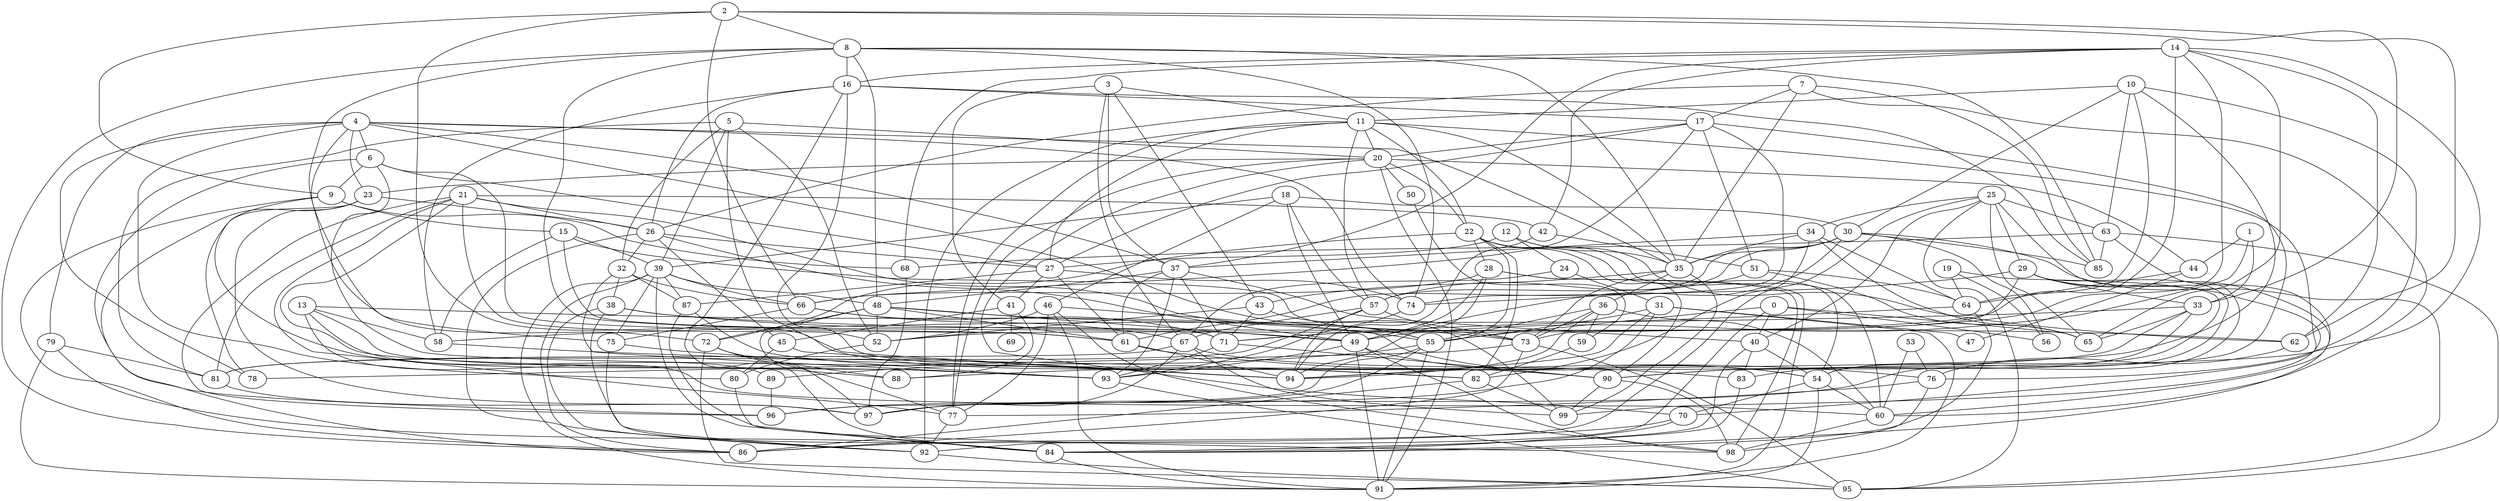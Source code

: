 strict graph "gnp_random_graph(100,0.06)" {
0;
1;
2;
3;
4;
5;
6;
7;
8;
9;
10;
11;
12;
13;
14;
15;
16;
17;
18;
19;
20;
21;
22;
23;
24;
25;
26;
27;
28;
29;
30;
31;
32;
33;
34;
35;
36;
37;
38;
39;
40;
41;
42;
43;
44;
45;
46;
47;
48;
49;
50;
51;
52;
53;
54;
55;
56;
57;
58;
59;
60;
61;
62;
63;
64;
65;
66;
67;
68;
69;
70;
71;
72;
73;
74;
75;
76;
77;
78;
79;
80;
81;
82;
83;
84;
85;
86;
87;
88;
89;
90;
91;
92;
93;
94;
95;
96;
97;
98;
99;
0 -- 40  [is_available=True, prob="0.429935082375"];
0 -- 56  [is_available=True, prob="0.587078692936"];
0 -- 92  [is_available=True, prob="0.217238373339"];
0 -- 65  [is_available=True, prob="0.226736654324"];
0 -- 55  [is_available=True, prob="0.809061926301"];
1 -- 33  [is_available=True, prob="1.0"];
1 -- 44  [is_available=True, prob="1.0"];
1 -- 49  [is_available=True, prob="1.0"];
2 -- 33  [is_available=True, prob="0.963805998604"];
2 -- 66  [is_available=True, prob="0.281554070892"];
2 -- 8  [is_available=True, prob="0.0160039891518"];
2 -- 9  [is_available=True, prob="0.281876834594"];
2 -- 82  [is_available=True, prob="0.226553409453"];
2 -- 62  [is_available=True, prob="0.400593683249"];
3 -- 41  [is_available=True, prob="0.975367178837"];
3 -- 67  [is_available=True, prob="0.367295637343"];
3 -- 11  [is_available=True, prob="0.362843433518"];
3 -- 37  [is_available=True, prob="0.286758970697"];
3 -- 43  [is_available=True, prob="0.505504398803"];
4 -- 35  [is_available=True, prob="1.0"];
4 -- 37  [is_available=True, prob="0.342399057009"];
4 -- 6  [is_available=True, prob="0.832125056174"];
4 -- 74  [is_available=True, prob="0.440651742172"];
4 -- 23  [is_available=True, prob="0.435752664771"];
4 -- 78  [is_available=True, prob="0.781789960264"];
4 -- 79  [is_available=True, prob="0.933888342652"];
4 -- 80  [is_available=True, prob="0.389476228886"];
4 -- 75  [is_available=True, prob="1.0"];
4 -- 55  [is_available=True, prob="0.351570982532"];
5 -- 32  [is_available=True, prob="0.27502518185"];
5 -- 39  [is_available=True, prob="0.477863401861"];
5 -- 81  [is_available=True, prob="0.0194680438346"];
5 -- 52  [is_available=True, prob="0.405610047341"];
5 -- 20  [is_available=True, prob="0.376771704114"];
5 -- 94  [is_available=True, prob="0.133025268655"];
6 -- 96  [is_available=True, prob="1.0"];
6 -- 9  [is_available=True, prob="0.661246836486"];
6 -- 90  [is_available=True, prob="0.10607827339"];
6 -- 27  [is_available=True, prob="0.892453763894"];
6 -- 61  [is_available=True, prob="0.153806394694"];
7 -- 17  [is_available=True, prob="0.47108683853"];
7 -- 26  [is_available=True, prob="0.201225602778"];
7 -- 35  [is_available=True, prob="0.651340823109"];
7 -- 60  [is_available=True, prob="0.216196732977"];
7 -- 85  [is_available=True, prob="0.914878718391"];
8 -- 48  [is_available=True, prob="0.46110177297"];
8 -- 35  [is_available=True, prob="0.998473720521"];
8 -- 72  [is_available=True, prob="1.0"];
8 -- 74  [is_available=True, prob="0.580347407893"];
8 -- 16  [is_available=True, prob="0.121232729926"];
8 -- 85  [is_available=True, prob="0.428375179626"];
8 -- 86  [is_available=True, prob="0.267829212335"];
8 -- 61  [is_available=True, prob="0.567269111055"];
9 -- 68  [is_available=True, prob="1.0"];
9 -- 15  [is_available=True, prob="1.0"];
9 -- 86  [is_available=True, prob="0.810149442987"];
9 -- 88  [is_available=True, prob="0.389306360251"];
10 -- 64  [is_available=True, prob="0.00606354123088"];
10 -- 11  [is_available=True, prob="0.0525496329003"];
10 -- 76  [is_available=True, prob="0.696871964442"];
10 -- 30  [is_available=True, prob="0.693917730889"];
10 -- 94  [is_available=True, prob="1.0"];
10 -- 63  [is_available=True, prob="0.429546424982"];
11 -- 35  [is_available=True, prob="0.905799983783"];
11 -- 77  [is_available=True, prob="1.0"];
11 -- 99  [is_available=True, prob="0.296615414563"];
11 -- 20  [is_available=True, prob="0.604606462982"];
11 -- 22  [is_available=True, prob="0.0743481850967"];
11 -- 57  [is_available=True, prob="0.182837537132"];
11 -- 27  [is_available=True, prob="0.0249481298398"];
11 -- 92  [is_available=True, prob="0.815284279025"];
12 -- 24  [is_available=True, prob="1.0"];
12 -- 35  [is_available=True, prob="1.0"];
12 -- 27  [is_available=True, prob="1.0"];
12 -- 62  [is_available=True, prob="0.3432025967"];
13 -- 73  [is_available=True, prob="0.522494900554"];
13 -- 58  [is_available=True, prob="1.0"];
13 -- 60  [is_available=True, prob="0.545173050247"];
13 -- 93  [is_available=True, prob="1.0"];
13 -- 89  [is_available=True, prob="1.0"];
14 -- 65  [is_available=True, prob="0.932963414647"];
14 -- 68  [is_available=True, prob="0.857462620694"];
14 -- 37  [is_available=True, prob="0.670590143451"];
14 -- 71  [is_available=True, prob="1.0"];
14 -- 42  [is_available=True, prob="0.557978353192"];
14 -- 16  [is_available=True, prob="0.33302144935"];
14 -- 52  [is_available=True, prob="0.834288211052"];
14 -- 90  [is_available=True, prob="0.296706476762"];
14 -- 62  [is_available=True, prob="0.860358270877"];
15 -- 58  [is_available=True, prob="0.90827416458"];
15 -- 71  [is_available=True, prob="0.983329996772"];
15 -- 73  [is_available=True, prob="0.331883773352"];
15 -- 39  [is_available=True, prob="0.198034567947"];
16 -- 90  [is_available=True, prob="0.00248988972826"];
16 -- 17  [is_available=True, prob="0.387434128101"];
16 -- 84  [is_available=True, prob="0.839648090481"];
16 -- 85  [is_available=True, prob="1.0"];
16 -- 26  [is_available=True, prob="0.685024964208"];
16 -- 58  [is_available=True, prob="1.0"];
17 -- 66  [is_available=True, prob="0.895554408693"];
17 -- 74  [is_available=True, prob="0.46638475631"];
17 -- 51  [is_available=True, prob="1.0"];
17 -- 20  [is_available=True, prob="0.00738735362278"];
17 -- 90  [is_available=True, prob="0.386839303706"];
17 -- 27  [is_available=True, prob="0.594815076996"];
18 -- 49  [is_available=True, prob="0.963568132375"];
18 -- 57  [is_available=True, prob="0.289144045631"];
18 -- 46  [is_available=True, prob="0.828920806144"];
18 -- 30  [is_available=True, prob="0.870641477728"];
18 -- 39  [is_available=True, prob="0.643664246289"];
19 -- 56  [is_available=True, prob="0.982583264209"];
19 -- 64  [is_available=True, prob="1.0"];
19 -- 54  [is_available=True, prob="0.668040617574"];
20 -- 70  [is_available=True, prob="0.394281280447"];
20 -- 44  [is_available=True, prob="1.0"];
20 -- 77  [is_available=True, prob="0.962951689378"];
20 -- 50  [is_available=True, prob="0.994067419305"];
20 -- 22  [is_available=True, prob="0.114336830291"];
20 -- 23  [is_available=True, prob="0.0678808421076"];
20 -- 91  [is_available=True, prob="0.552083158933"];
21 -- 96  [is_available=True, prob="0.594113064293"];
21 -- 42  [is_available=True, prob="1.0"];
21 -- 77  [is_available=True, prob="0.749490020728"];
21 -- 81  [is_available=True, prob="1.0"];
21 -- 52  [is_available=True, prob="1.0"];
21 -- 55  [is_available=True, prob="0.977211400378"];
21 -- 26  [is_available=True, prob="0.769574122104"];
21 -- 93  [is_available=True, prob="0.948824647893"];
22 -- 72  [is_available=True, prob="0.36544988797"];
22 -- 60  [is_available=True, prob="0.641695470982"];
22 -- 82  [is_available=True, prob="0.365112369724"];
22 -- 54  [is_available=True, prob="0.803689258044"];
22 -- 55  [is_available=True, prob="0.66461203112"];
22 -- 90  [is_available=True, prob="0.0667855192692"];
22 -- 28  [is_available=True, prob="1.0"];
23 -- 97  [is_available=True, prob="1.0"];
23 -- 78  [is_available=True, prob="0.470754933509"];
23 -- 86  [is_available=True, prob="1.0"];
23 -- 26  [is_available=True, prob="0.74841151957"];
24 -- 67  [is_available=True, prob="0.134495515215"];
24 -- 31  [is_available=True, prob="1.0"];
25 -- 65  [is_available=True, prob="0.897684500774"];
25 -- 34  [is_available=True, prob="0.3497190696"];
25 -- 40  [is_available=True, prob="0.30135586694"];
25 -- 86  [is_available=True, prob="1.0"];
25 -- 95  [is_available=True, prob="0.474019896451"];
25 -- 60  [is_available=True, prob="0.801424574931"];
25 -- 29  [is_available=True, prob="0.635537021579"];
25 -- 63  [is_available=True, prob="0.433130327644"];
26 -- 32  [is_available=True, prob="0.757158893419"];
26 -- 45  [is_available=True, prob="0.90412977182"];
26 -- 49  [is_available=True, prob="0.173496603272"];
26 -- 27  [is_available=True, prob="0.065724958645"];
26 -- 92  [is_available=True, prob="1.0"];
27 -- 41  [is_available=True, prob="0.51917864041"];
27 -- 74  [is_available=True, prob="0.683447111247"];
27 -- 87  [is_available=True, prob="0.121783249965"];
27 -- 61  [is_available=True, prob="0.734555455419"];
28 -- 98  [is_available=True, prob="0.553017430073"];
28 -- 66  [is_available=True, prob="0.622336769469"];
28 -- 49  [is_available=True, prob="1.0"];
28 -- 91  [is_available=True, prob="0.26210635431"];
28 -- 94  [is_available=True, prob="0.839312366908"];
29 -- 33  [is_available=True, prob="1.0"];
29 -- 70  [is_available=True, prob="0.737705321082"];
29 -- 73  [is_available=True, prob="0.763562219407"];
29 -- 74  [is_available=True, prob="0.358100171846"];
29 -- 84  [is_available=True, prob="0.40847943345"];
29 -- 54  [is_available=True, prob="1.0"];
30 -- 35  [is_available=True, prob="0.249888035325"];
30 -- 49  [is_available=True, prob="0.292524085862"];
30 -- 85  [is_available=True, prob="0.729695452381"];
30 -- 56  [is_available=True, prob="0.963546729039"];
30 -- 57  [is_available=True, prob="0.200954063355"];
30 -- 61  [is_available=True, prob="1.0"];
30 -- 95  [is_available=True, prob="0.504095118329"];
31 -- 96  [is_available=True, prob="1.0"];
31 -- 47  [is_available=True, prob="0.165897167163"];
31 -- 55  [is_available=True, prob="0.359361943598"];
31 -- 91  [is_available=True, prob="0.559583983313"];
31 -- 94  [is_available=True, prob="0.451008017504"];
32 -- 66  [is_available=True, prob="1.0"];
32 -- 38  [is_available=True, prob="0.865010161547"];
32 -- 87  [is_available=True, prob="1.0"];
32 -- 93  [is_available=True, prob="1.0"];
33 -- 65  [is_available=True, prob="0.333228234714"];
33 -- 83  [is_available=True, prob="0.157150464055"];
33 -- 88  [is_available=True, prob="1.0"];
33 -- 58  [is_available=True, prob="0.00586924357531"];
34 -- 64  [is_available=True, prob="0.70999949821"];
34 -- 65  [is_available=True, prob="0.283431002337"];
34 -- 35  [is_available=True, prob="0.680123750462"];
34 -- 37  [is_available=True, prob="1.0"];
34 -- 82  [is_available=True, prob="0.470102365031"];
35 -- 43  [is_available=True, prob="0.573978806739"];
35 -- 73  [is_available=True, prob="0.701102769617"];
35 -- 99  [is_available=True, prob="0.975986586467"];
35 -- 36  [is_available=True, prob="0.395460401144"];
36 -- 73  [is_available=True, prob="0.728945994595"];
36 -- 55  [is_available=True, prob="0.7240873283"];
36 -- 59  [is_available=True, prob="0.384503440581"];
36 -- 60  [is_available=True, prob="1.0"];
36 -- 94  [is_available=True, prob="0.7483931896"];
37 -- 71  [is_available=True, prob="0.234930171645"];
37 -- 40  [is_available=True, prob="1.0"];
37 -- 93  [is_available=True, prob="0.0841072922587"];
37 -- 48  [is_available=True, prob="0.276257964716"];
37 -- 61  [is_available=True, prob="1.0"];
38 -- 49  [is_available=True, prob="0.54529488744"];
38 -- 84  [is_available=True, prob="0.44455924063"];
38 -- 62  [is_available=True, prob="0.961134255735"];
38 -- 92  [is_available=True, prob="0.24876460623"];
39 -- 66  [is_available=True, prob="0.397880192173"];
39 -- 75  [is_available=True, prob="0.0174110411815"];
39 -- 48  [is_available=True, prob="0.669396991263"];
39 -- 84  [is_available=True, prob="0.614954101442"];
39 -- 86  [is_available=True, prob="1.0"];
39 -- 87  [is_available=True, prob="0.153414759906"];
39 -- 91  [is_available=True, prob="0.508325796758"];
40 -- 83  [is_available=True, prob="0.550786182787"];
40 -- 84  [is_available=True, prob="0.200970030447"];
40 -- 54  [is_available=True, prob="0.334288316359"];
41 -- 88  [is_available=True, prob="0.710873532853"];
41 -- 45  [is_available=True, prob="1.0"];
41 -- 69  [is_available=True, prob="0.209060055325"];
42 -- 51  [is_available=True, prob="0.825953778494"];
42 -- 94  [is_available=True, prob="1.0"];
43 -- 99  [is_available=True, prob="0.84860875888"];
43 -- 52  [is_available=True, prob="1.0"];
43 -- 71  [is_available=True, prob="1.0"];
44 -- 64  [is_available=True, prob="1.0"];
44 -- 47  [is_available=True, prob="0.397252801613"];
45 -- 80  [is_available=True, prob="0.677011788009"];
45 -- 94  [is_available=True, prob="0.12887611703"];
46 -- 98  [is_available=True, prob="1.0"];
46 -- 77  [is_available=True, prob="0.919854762724"];
46 -- 52  [is_available=True, prob="1.0"];
46 -- 54  [is_available=True, prob="0.294972781963"];
46 -- 91  [is_available=True, prob="0.704784042075"];
48 -- 97  [is_available=True, prob="1.0"];
48 -- 49  [is_available=True, prob="0.56267775741"];
48 -- 52  [is_available=True, prob="0.727913274209"];
48 -- 55  [is_available=True, prob="0.841544510268"];
48 -- 72  [is_available=True, prob="0.719981545071"];
48 -- 61  [is_available=True, prob="1.0"];
49 -- 98  [is_available=True, prob="0.34373679723"];
49 -- 54  [is_available=True, prob="0.806653334741"];
49 -- 91  [is_available=True, prob="0.705389548894"];
49 -- 93  [is_available=True, prob="0.437499605153"];
50 -- 59  [is_available=True, prob="0.027904215205"];
51 -- 64  [is_available=True, prob="1.0"];
51 -- 65  [is_available=True, prob="0.435894431415"];
51 -- 57  [is_available=True, prob="0.591323265131"];
52 -- 80  [is_available=True, prob="1.0"];
53 -- 76  [is_available=True, prob="0.370669876936"];
53 -- 60  [is_available=True, prob="0.128168104406"];
54 -- 70  [is_available=True, prob="0.923438623364"];
54 -- 91  [is_available=True, prob="1.0"];
54 -- 60  [is_available=True, prob="0.93076458665"];
55 -- 96  [is_available=True, prob="1.0"];
55 -- 97  [is_available=True, prob="0.805511264267"];
55 -- 89  [is_available=True, prob="0.340588269507"];
55 -- 91  [is_available=True, prob="1.0"];
57 -- 67  [is_available=True, prob="0.372631404933"];
57 -- 73  [is_available=True, prob="0.953897469214"];
57 -- 81  [is_available=True, prob="1.0"];
57 -- 94  [is_available=True, prob="0.962601373245"];
58 -- 82  [is_available=True, prob="0.768004457347"];
59 -- 82  [is_available=True, prob="0.378759545782"];
60 -- 98  [is_available=True, prob="0.857842083114"];
61 -- 76  [is_available=True, prob="0.354414273556"];
61 -- 94  [is_available=True, prob="1.0"];
62 -- 76  [is_available=True, prob="0.413334315055"];
63 -- 97  [is_available=True, prob="0.276034373055"];
63 -- 68  [is_available=True, prob="0.918304712479"];
63 -- 85  [is_available=True, prob="0.82283323751"];
63 -- 95  [is_available=True, prob="0.745371791651"];
64 -- 71  [is_available=True, prob="0.758137229112"];
64 -- 84  [is_available=True, prob="0.141617815681"];
66 -- 67  [is_available=True, prob="0.0879095430807"];
66 -- 71  [is_available=True, prob="0.90959145051"];
66 -- 75  [is_available=True, prob="0.508213820612"];
67 -- 97  [is_available=True, prob="0.204293739841"];
67 -- 99  [is_available=True, prob="0.495539939888"];
67 -- 81  [is_available=True, prob="0.834888314861"];
67 -- 83  [is_available=True, prob="0.918940075556"];
68 -- 97  [is_available=True, prob="0.22210018577"];
70 -- 84  [is_available=True, prob="1.0"];
70 -- 86  [is_available=True, prob="0.785948203774"];
71 -- 90  [is_available=True, prob="0.905256005823"];
71 -- 93  [is_available=True, prob="0.399489321948"];
72 -- 77  [is_available=True, prob="1.0"];
72 -- 88  [is_available=True, prob="0.535008794634"];
72 -- 95  [is_available=True, prob="1.0"];
73 -- 78  [is_available=True, prob="0.656954364364"];
73 -- 86  [is_available=True, prob="1.0"];
73 -- 95  [is_available=True, prob="1.0"];
74 -- 93  [is_available=True, prob="1.0"];
75 -- 92  [is_available=True, prob="1.0"];
75 -- 94  [is_available=True, prob="0.78544252039"];
76 -- 98  [is_available=True, prob="1.0"];
76 -- 77  [is_available=True, prob="0.215879409146"];
77 -- 92  [is_available=True, prob="0.954112080499"];
79 -- 84  [is_available=True, prob="0.0394845691238"];
79 -- 81  [is_available=True, prob="1.0"];
79 -- 91  [is_available=True, prob="0.387969539729"];
80 -- 84  [is_available=True, prob="0.539548293358"];
81 -- 97  [is_available=True, prob="1.0"];
82 -- 99  [is_available=True, prob="0.635184913266"];
82 -- 86  [is_available=True, prob="0.32935216916"];
83 -- 84  [is_available=True, prob="0.190727804761"];
84 -- 91  [is_available=True, prob="0.194108790277"];
87 -- 98  [is_available=True, prob="0.956440051732"];
87 -- 93  [is_available=True, prob="0.427996242274"];
89 -- 96  [is_available=True, prob="1.0"];
90 -- 98  [is_available=True, prob="1.0"];
90 -- 99  [is_available=True, prob="0.0898311568233"];
92 -- 95  [is_available=True, prob="0.959773126446"];
93 -- 95  [is_available=True, prob="1.0"];
}
